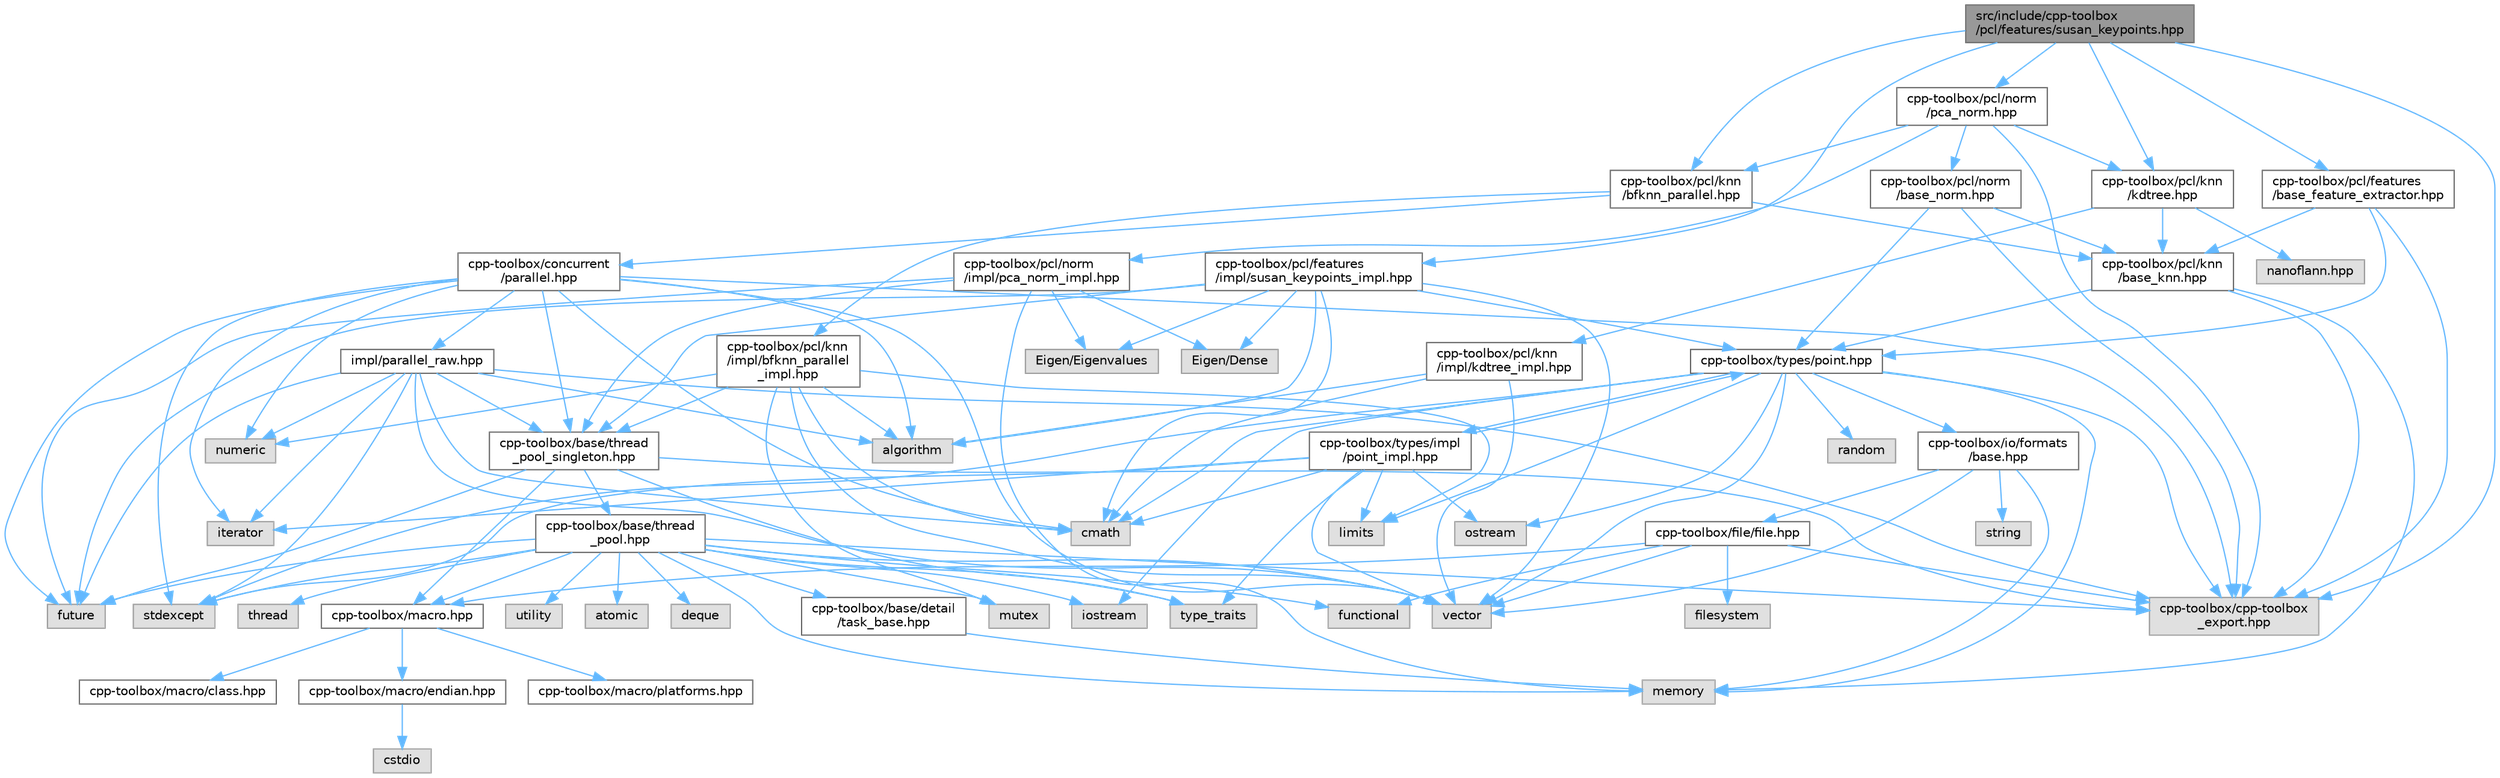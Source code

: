 digraph "src/include/cpp-toolbox/pcl/features/susan_keypoints.hpp"
{
 // LATEX_PDF_SIZE
  bgcolor="transparent";
  edge [fontname=Helvetica,fontsize=10,labelfontname=Helvetica,labelfontsize=10];
  node [fontname=Helvetica,fontsize=10,shape=box,height=0.2,width=0.4];
  Node1 [id="Node000001",label="src/include/cpp-toolbox\l/pcl/features/susan_keypoints.hpp",height=0.2,width=0.4,color="gray40", fillcolor="grey60", style="filled", fontcolor="black",tooltip=" "];
  Node1 -> Node2 [id="edge1_Node000001_Node000002",color="steelblue1",style="solid",tooltip=" "];
  Node2 [id="Node000002",label="cpp-toolbox/cpp-toolbox\l_export.hpp",height=0.2,width=0.4,color="grey60", fillcolor="#E0E0E0", style="filled",tooltip=" "];
  Node1 -> Node3 [id="edge2_Node000001_Node000003",color="steelblue1",style="solid",tooltip=" "];
  Node3 [id="Node000003",label="cpp-toolbox/pcl/features\l/base_feature_extractor.hpp",height=0.2,width=0.4,color="grey40", fillcolor="white", style="filled",URL="$base__feature__extractor_8hpp.html",tooltip=" "];
  Node3 -> Node2 [id="edge3_Node000003_Node000002",color="steelblue1",style="solid",tooltip=" "];
  Node3 -> Node4 [id="edge4_Node000003_Node000004",color="steelblue1",style="solid",tooltip=" "];
  Node4 [id="Node000004",label="cpp-toolbox/pcl/knn\l/base_knn.hpp",height=0.2,width=0.4,color="grey40", fillcolor="white", style="filled",URL="$base__knn_8hpp.html",tooltip=" "];
  Node4 -> Node5 [id="edge5_Node000004_Node000005",color="steelblue1",style="solid",tooltip=" "];
  Node5 [id="Node000005",label="memory",height=0.2,width=0.4,color="grey60", fillcolor="#E0E0E0", style="filled",tooltip=" "];
  Node4 -> Node2 [id="edge6_Node000004_Node000002",color="steelblue1",style="solid",tooltip=" "];
  Node4 -> Node6 [id="edge7_Node000004_Node000006",color="steelblue1",style="solid",tooltip=" "];
  Node6 [id="Node000006",label="cpp-toolbox/types/point.hpp",height=0.2,width=0.4,color="grey40", fillcolor="white", style="filled",URL="$point_8hpp.html",tooltip=" "];
  Node6 -> Node7 [id="edge8_Node000006_Node000007",color="steelblue1",style="solid",tooltip=" "];
  Node7 [id="Node000007",label="cmath",height=0.2,width=0.4,color="grey60", fillcolor="#E0E0E0", style="filled",tooltip=" "];
  Node6 -> Node8 [id="edge9_Node000006_Node000008",color="steelblue1",style="solid",tooltip=" "];
  Node8 [id="Node000008",label="iostream",height=0.2,width=0.4,color="grey60", fillcolor="#E0E0E0", style="filled",tooltip=" "];
  Node6 -> Node9 [id="edge10_Node000006_Node000009",color="steelblue1",style="solid",tooltip=" "];
  Node9 [id="Node000009",label="limits",height=0.2,width=0.4,color="grey60", fillcolor="#E0E0E0", style="filled",tooltip=" "];
  Node6 -> Node5 [id="edge11_Node000006_Node000005",color="steelblue1",style="solid",tooltip=" "];
  Node6 -> Node10 [id="edge12_Node000006_Node000010",color="steelblue1",style="solid",tooltip=" "];
  Node10 [id="Node000010",label="ostream",height=0.2,width=0.4,color="grey60", fillcolor="#E0E0E0", style="filled",tooltip=" "];
  Node6 -> Node11 [id="edge13_Node000006_Node000011",color="steelblue1",style="solid",tooltip=" "];
  Node11 [id="Node000011",label="random",height=0.2,width=0.4,color="grey60", fillcolor="#E0E0E0", style="filled",tooltip=" "];
  Node6 -> Node12 [id="edge14_Node000006_Node000012",color="steelblue1",style="solid",tooltip=" "];
  Node12 [id="Node000012",label="stdexcept",height=0.2,width=0.4,color="grey60", fillcolor="#E0E0E0", style="filled",tooltip=" "];
  Node6 -> Node13 [id="edge15_Node000006_Node000013",color="steelblue1",style="solid",tooltip=" "];
  Node13 [id="Node000013",label="vector",height=0.2,width=0.4,color="grey60", fillcolor="#E0E0E0", style="filled",tooltip=" "];
  Node6 -> Node2 [id="edge16_Node000006_Node000002",color="steelblue1",style="solid",tooltip=" "];
  Node6 -> Node14 [id="edge17_Node000006_Node000014",color="steelblue1",style="solid",tooltip=" "];
  Node14 [id="Node000014",label="cpp-toolbox/io/formats\l/base.hpp",height=0.2,width=0.4,color="grey40", fillcolor="white", style="filled",URL="$io_2formats_2base_8hpp.html",tooltip=" "];
  Node14 -> Node5 [id="edge18_Node000014_Node000005",color="steelblue1",style="solid",tooltip=" "];
  Node14 -> Node15 [id="edge19_Node000014_Node000015",color="steelblue1",style="solid",tooltip=" "];
  Node15 [id="Node000015",label="string",height=0.2,width=0.4,color="grey60", fillcolor="#E0E0E0", style="filled",tooltip=" "];
  Node14 -> Node13 [id="edge20_Node000014_Node000013",color="steelblue1",style="solid",tooltip=" "];
  Node14 -> Node16 [id="edge21_Node000014_Node000016",color="steelblue1",style="solid",tooltip=" "];
  Node16 [id="Node000016",label="cpp-toolbox/file/file.hpp",height=0.2,width=0.4,color="grey40", fillcolor="white", style="filled",URL="$file_8hpp.html",tooltip=" "];
  Node16 -> Node17 [id="edge22_Node000016_Node000017",color="steelblue1",style="solid",tooltip=" "];
  Node17 [id="Node000017",label="filesystem",height=0.2,width=0.4,color="grey60", fillcolor="#E0E0E0", style="filled",tooltip=" "];
  Node16 -> Node18 [id="edge23_Node000016_Node000018",color="steelblue1",style="solid",tooltip=" "];
  Node18 [id="Node000018",label="functional",height=0.2,width=0.4,color="grey60", fillcolor="#E0E0E0", style="filled",tooltip=" "];
  Node16 -> Node13 [id="edge24_Node000016_Node000013",color="steelblue1",style="solid",tooltip=" "];
  Node16 -> Node2 [id="edge25_Node000016_Node000002",color="steelblue1",style="solid",tooltip=" "];
  Node16 -> Node19 [id="edge26_Node000016_Node000019",color="steelblue1",style="solid",tooltip=" "];
  Node19 [id="Node000019",label="cpp-toolbox/macro.hpp",height=0.2,width=0.4,color="grey40", fillcolor="white", style="filled",URL="$macro_8hpp.html",tooltip="通用的编译器、平台、架构检测和实用宏定义 / Common macros for compiler, platform, architecture detection and utility macro..."];
  Node19 -> Node20 [id="edge27_Node000019_Node000020",color="steelblue1",style="solid",tooltip=" "];
  Node20 [id="Node000020",label="cpp-toolbox/macro/class.hpp",height=0.2,width=0.4,color="grey40", fillcolor="white", style="filled",URL="$class_8hpp.html",tooltip=" "];
  Node19 -> Node21 [id="edge28_Node000019_Node000021",color="steelblue1",style="solid",tooltip=" "];
  Node21 [id="Node000021",label="cpp-toolbox/macro/endian.hpp",height=0.2,width=0.4,color="grey40", fillcolor="white", style="filled",URL="$endian_8hpp.html",tooltip=" "];
  Node21 -> Node22 [id="edge29_Node000021_Node000022",color="steelblue1",style="solid",tooltip=" "];
  Node22 [id="Node000022",label="cstdio",height=0.2,width=0.4,color="grey60", fillcolor="#E0E0E0", style="filled",tooltip=" "];
  Node19 -> Node23 [id="edge30_Node000019_Node000023",color="steelblue1",style="solid",tooltip=" "];
  Node23 [id="Node000023",label="cpp-toolbox/macro/platforms.hpp",height=0.2,width=0.4,color="grey40", fillcolor="white", style="filled",URL="$platforms_8hpp.html",tooltip=" "];
  Node6 -> Node24 [id="edge31_Node000006_Node000024",color="steelblue1",style="solid",tooltip=" "];
  Node24 [id="Node000024",label="cpp-toolbox/types/impl\l/point_impl.hpp",height=0.2,width=0.4,color="grey40", fillcolor="white", style="filled",URL="$point__impl_8hpp.html",tooltip=" "];
  Node24 -> Node7 [id="edge32_Node000024_Node000007",color="steelblue1",style="solid",tooltip=" "];
  Node24 -> Node25 [id="edge33_Node000024_Node000025",color="steelblue1",style="solid",tooltip=" "];
  Node25 [id="Node000025",label="iterator",height=0.2,width=0.4,color="grey60", fillcolor="#E0E0E0", style="filled",tooltip=" "];
  Node24 -> Node9 [id="edge34_Node000024_Node000009",color="steelblue1",style="solid",tooltip=" "];
  Node24 -> Node10 [id="edge35_Node000024_Node000010",color="steelblue1",style="solid",tooltip=" "];
  Node24 -> Node12 [id="edge36_Node000024_Node000012",color="steelblue1",style="solid",tooltip=" "];
  Node24 -> Node26 [id="edge37_Node000024_Node000026",color="steelblue1",style="solid",tooltip=" "];
  Node26 [id="Node000026",label="type_traits",height=0.2,width=0.4,color="grey60", fillcolor="#E0E0E0", style="filled",tooltip=" "];
  Node24 -> Node13 [id="edge38_Node000024_Node000013",color="steelblue1",style="solid",tooltip=" "];
  Node24 -> Node6 [id="edge39_Node000024_Node000006",color="steelblue1",style="solid",tooltip=" "];
  Node3 -> Node6 [id="edge40_Node000003_Node000006",color="steelblue1",style="solid",tooltip=" "];
  Node1 -> Node27 [id="edge41_Node000001_Node000027",color="steelblue1",style="solid",tooltip=" "];
  Node27 [id="Node000027",label="cpp-toolbox/pcl/norm\l/pca_norm.hpp",height=0.2,width=0.4,color="grey40", fillcolor="white", style="filled",URL="$pca__norm_8hpp.html",tooltip=" "];
  Node27 -> Node2 [id="edge42_Node000027_Node000002",color="steelblue1",style="solid",tooltip=" "];
  Node27 -> Node28 [id="edge43_Node000027_Node000028",color="steelblue1",style="solid",tooltip=" "];
  Node28 [id="Node000028",label="cpp-toolbox/pcl/knn\l/bfknn_parallel.hpp",height=0.2,width=0.4,color="grey40", fillcolor="white", style="filled",URL="$bfknn__parallel_8hpp.html",tooltip=" "];
  Node28 -> Node29 [id="edge44_Node000028_Node000029",color="steelblue1",style="solid",tooltip=" "];
  Node29 [id="Node000029",label="cpp-toolbox/concurrent\l/parallel.hpp",height=0.2,width=0.4,color="grey40", fillcolor="white", style="filled",URL="$parallel_8hpp.html",tooltip=" "];
  Node29 -> Node30 [id="edge45_Node000029_Node000030",color="steelblue1",style="solid",tooltip=" "];
  Node30 [id="Node000030",label="algorithm",height=0.2,width=0.4,color="grey60", fillcolor="#E0E0E0", style="filled",tooltip=" "];
  Node29 -> Node7 [id="edge46_Node000029_Node000007",color="steelblue1",style="solid",tooltip=" "];
  Node29 -> Node31 [id="edge47_Node000029_Node000031",color="steelblue1",style="solid",tooltip=" "];
  Node31 [id="Node000031",label="future",height=0.2,width=0.4,color="grey60", fillcolor="#E0E0E0", style="filled",tooltip=" "];
  Node29 -> Node25 [id="edge48_Node000029_Node000025",color="steelblue1",style="solid",tooltip=" "];
  Node29 -> Node32 [id="edge49_Node000029_Node000032",color="steelblue1",style="solid",tooltip=" "];
  Node32 [id="Node000032",label="numeric",height=0.2,width=0.4,color="grey60", fillcolor="#E0E0E0", style="filled",tooltip=" "];
  Node29 -> Node12 [id="edge50_Node000029_Node000012",color="steelblue1",style="solid",tooltip=" "];
  Node29 -> Node13 [id="edge51_Node000029_Node000013",color="steelblue1",style="solid",tooltip=" "];
  Node29 -> Node2 [id="edge52_Node000029_Node000002",color="steelblue1",style="solid",tooltip=" "];
  Node29 -> Node33 [id="edge53_Node000029_Node000033",color="steelblue1",style="solid",tooltip=" "];
  Node33 [id="Node000033",label="cpp-toolbox/base/thread\l_pool_singleton.hpp",height=0.2,width=0.4,color="grey40", fillcolor="white", style="filled",URL="$thread__pool__singleton_8hpp.html",tooltip=" "];
  Node33 -> Node31 [id="edge54_Node000033_Node000031",color="steelblue1",style="solid",tooltip=" "];
  Node33 -> Node26 [id="edge55_Node000033_Node000026",color="steelblue1",style="solid",tooltip=" "];
  Node33 -> Node2 [id="edge56_Node000033_Node000002",color="steelblue1",style="solid",tooltip=" "];
  Node33 -> Node19 [id="edge57_Node000033_Node000019",color="steelblue1",style="solid",tooltip=" "];
  Node33 -> Node34 [id="edge58_Node000033_Node000034",color="steelblue1",style="solid",tooltip=" "];
  Node34 [id="Node000034",label="cpp-toolbox/base/thread\l_pool.hpp",height=0.2,width=0.4,color="grey40", fillcolor="white", style="filled",URL="$thread__pool_8hpp.html",tooltip=" "];
  Node34 -> Node35 [id="edge59_Node000034_Node000035",color="steelblue1",style="solid",tooltip=" "];
  Node35 [id="Node000035",label="atomic",height=0.2,width=0.4,color="grey60", fillcolor="#E0E0E0", style="filled",tooltip=" "];
  Node34 -> Node36 [id="edge60_Node000034_Node000036",color="steelblue1",style="solid",tooltip=" "];
  Node36 [id="Node000036",label="deque",height=0.2,width=0.4,color="grey60", fillcolor="#E0E0E0", style="filled",tooltip=" "];
  Node34 -> Node18 [id="edge61_Node000034_Node000018",color="steelblue1",style="solid",tooltip=" "];
  Node34 -> Node31 [id="edge62_Node000034_Node000031",color="steelblue1",style="solid",tooltip=" "];
  Node34 -> Node8 [id="edge63_Node000034_Node000008",color="steelblue1",style="solid",tooltip=" "];
  Node34 -> Node5 [id="edge64_Node000034_Node000005",color="steelblue1",style="solid",tooltip=" "];
  Node34 -> Node37 [id="edge65_Node000034_Node000037",color="steelblue1",style="solid",tooltip=" "];
  Node37 [id="Node000037",label="mutex",height=0.2,width=0.4,color="grey60", fillcolor="#E0E0E0", style="filled",tooltip=" "];
  Node34 -> Node12 [id="edge66_Node000034_Node000012",color="steelblue1",style="solid",tooltip=" "];
  Node34 -> Node38 [id="edge67_Node000034_Node000038",color="steelblue1",style="solid",tooltip=" "];
  Node38 [id="Node000038",label="thread",height=0.2,width=0.4,color="grey60", fillcolor="#E0E0E0", style="filled",tooltip=" "];
  Node34 -> Node26 [id="edge68_Node000034_Node000026",color="steelblue1",style="solid",tooltip=" "];
  Node34 -> Node39 [id="edge69_Node000034_Node000039",color="steelblue1",style="solid",tooltip=" "];
  Node39 [id="Node000039",label="utility",height=0.2,width=0.4,color="grey60", fillcolor="#E0E0E0", style="filled",tooltip=" "];
  Node34 -> Node13 [id="edge70_Node000034_Node000013",color="steelblue1",style="solid",tooltip=" "];
  Node34 -> Node40 [id="edge71_Node000034_Node000040",color="steelblue1",style="solid",tooltip=" "];
  Node40 [id="Node000040",label="cpp-toolbox/base/detail\l/task_base.hpp",height=0.2,width=0.4,color="grey40", fillcolor="white", style="filled",URL="$task__base_8hpp.html",tooltip=" "];
  Node40 -> Node5 [id="edge72_Node000040_Node000005",color="steelblue1",style="solid",tooltip=" "];
  Node34 -> Node2 [id="edge73_Node000034_Node000002",color="steelblue1",style="solid",tooltip=" "];
  Node34 -> Node19 [id="edge74_Node000034_Node000019",color="steelblue1",style="solid",tooltip=" "];
  Node29 -> Node41 [id="edge75_Node000029_Node000041",color="steelblue1",style="solid",tooltip=" "];
  Node41 [id="Node000041",label="impl/parallel_raw.hpp",height=0.2,width=0.4,color="grey40", fillcolor="white", style="filled",URL="$parallel__raw_8hpp.html",tooltip=" "];
  Node41 -> Node30 [id="edge76_Node000041_Node000030",color="steelblue1",style="solid",tooltip=" "];
  Node41 -> Node7 [id="edge77_Node000041_Node000007",color="steelblue1",style="solid",tooltip=" "];
  Node41 -> Node31 [id="edge78_Node000041_Node000031",color="steelblue1",style="solid",tooltip=" "];
  Node41 -> Node25 [id="edge79_Node000041_Node000025",color="steelblue1",style="solid",tooltip=" "];
  Node41 -> Node32 [id="edge80_Node000041_Node000032",color="steelblue1",style="solid",tooltip=" "];
  Node41 -> Node12 [id="edge81_Node000041_Node000012",color="steelblue1",style="solid",tooltip=" "];
  Node41 -> Node13 [id="edge82_Node000041_Node000013",color="steelblue1",style="solid",tooltip=" "];
  Node41 -> Node33 [id="edge83_Node000041_Node000033",color="steelblue1",style="solid",tooltip=" "];
  Node41 -> Node2 [id="edge84_Node000041_Node000002",color="steelblue1",style="solid",tooltip=" "];
  Node28 -> Node4 [id="edge85_Node000028_Node000004",color="steelblue1",style="solid",tooltip=" "];
  Node28 -> Node42 [id="edge86_Node000028_Node000042",color="steelblue1",style="solid",tooltip=" "];
  Node42 [id="Node000042",label="cpp-toolbox/pcl/knn\l/impl/bfknn_parallel\l_impl.hpp",height=0.2,width=0.4,color="grey40", fillcolor="white", style="filled",URL="$bfknn__parallel__impl_8hpp.html",tooltip=" "];
  Node42 -> Node30 [id="edge87_Node000042_Node000030",color="steelblue1",style="solid",tooltip=" "];
  Node42 -> Node7 [id="edge88_Node000042_Node000007",color="steelblue1",style="solid",tooltip=" "];
  Node42 -> Node9 [id="edge89_Node000042_Node000009",color="steelblue1",style="solid",tooltip=" "];
  Node42 -> Node37 [id="edge90_Node000042_Node000037",color="steelblue1",style="solid",tooltip=" "];
  Node42 -> Node32 [id="edge91_Node000042_Node000032",color="steelblue1",style="solid",tooltip=" "];
  Node42 -> Node13 [id="edge92_Node000042_Node000013",color="steelblue1",style="solid",tooltip=" "];
  Node42 -> Node33 [id="edge93_Node000042_Node000033",color="steelblue1",style="solid",tooltip=" "];
  Node27 -> Node43 [id="edge94_Node000027_Node000043",color="steelblue1",style="solid",tooltip=" "];
  Node43 [id="Node000043",label="cpp-toolbox/pcl/knn\l/kdtree.hpp",height=0.2,width=0.4,color="grey40", fillcolor="white", style="filled",URL="$kdtree_8hpp.html",tooltip=" "];
  Node43 -> Node4 [id="edge95_Node000043_Node000004",color="steelblue1",style="solid",tooltip=" "];
  Node43 -> Node44 [id="edge96_Node000043_Node000044",color="steelblue1",style="solid",tooltip=" "];
  Node44 [id="Node000044",label="nanoflann.hpp",height=0.2,width=0.4,color="grey60", fillcolor="#E0E0E0", style="filled",tooltip=" "];
  Node43 -> Node45 [id="edge97_Node000043_Node000045",color="steelblue1",style="solid",tooltip=" "];
  Node45 [id="Node000045",label="cpp-toolbox/pcl/knn\l/impl/kdtree_impl.hpp",height=0.2,width=0.4,color="grey40", fillcolor="white", style="filled",URL="$kdtree__impl_8hpp.html",tooltip=" "];
  Node45 -> Node30 [id="edge98_Node000045_Node000030",color="steelblue1",style="solid",tooltip=" "];
  Node45 -> Node7 [id="edge99_Node000045_Node000007",color="steelblue1",style="solid",tooltip=" "];
  Node45 -> Node13 [id="edge100_Node000045_Node000013",color="steelblue1",style="solid",tooltip=" "];
  Node27 -> Node46 [id="edge101_Node000027_Node000046",color="steelblue1",style="solid",tooltip=" "];
  Node46 [id="Node000046",label="cpp-toolbox/pcl/norm\l/base_norm.hpp",height=0.2,width=0.4,color="grey40", fillcolor="white", style="filled",URL="$base__norm_8hpp.html",tooltip=" "];
  Node46 -> Node2 [id="edge102_Node000046_Node000002",color="steelblue1",style="solid",tooltip=" "];
  Node46 -> Node4 [id="edge103_Node000046_Node000004",color="steelblue1",style="solid",tooltip=" "];
  Node46 -> Node6 [id="edge104_Node000046_Node000006",color="steelblue1",style="solid",tooltip=" "];
  Node27 -> Node47 [id="edge105_Node000027_Node000047",color="steelblue1",style="solid",tooltip=" "];
  Node47 [id="Node000047",label="cpp-toolbox/pcl/norm\l/impl/pca_norm_impl.hpp",height=0.2,width=0.4,color="grey40", fillcolor="white", style="filled",URL="$pca__norm__impl_8hpp.html",tooltip=" "];
  Node47 -> Node48 [id="edge106_Node000047_Node000048",color="steelblue1",style="solid",tooltip=" "];
  Node48 [id="Node000048",label="Eigen/Dense",height=0.2,width=0.4,color="grey60", fillcolor="#E0E0E0", style="filled",tooltip=" "];
  Node47 -> Node49 [id="edge107_Node000047_Node000049",color="steelblue1",style="solid",tooltip=" "];
  Node49 [id="Node000049",label="Eigen/Eigenvalues",height=0.2,width=0.4,color="grey60", fillcolor="#E0E0E0", style="filled",tooltip=" "];
  Node47 -> Node33 [id="edge108_Node000047_Node000033",color="steelblue1",style="solid",tooltip=" "];
  Node47 -> Node31 [id="edge109_Node000047_Node000031",color="steelblue1",style="solid",tooltip=" "];
  Node47 -> Node5 [id="edge110_Node000047_Node000005",color="steelblue1",style="solid",tooltip=" "];
  Node1 -> Node43 [id="edge111_Node000001_Node000043",color="steelblue1",style="solid",tooltip=" "];
  Node1 -> Node28 [id="edge112_Node000001_Node000028",color="steelblue1",style="solid",tooltip=" "];
  Node1 -> Node50 [id="edge113_Node000001_Node000050",color="steelblue1",style="solid",tooltip=" "];
  Node50 [id="Node000050",label="cpp-toolbox/pcl/features\l/impl/susan_keypoints_impl.hpp",height=0.2,width=0.4,color="grey40", fillcolor="white", style="filled",URL="$susan__keypoints__impl_8hpp.html",tooltip=" "];
  Node50 -> Node33 [id="edge114_Node000050_Node000033",color="steelblue1",style="solid",tooltip=" "];
  Node50 -> Node6 [id="edge115_Node000050_Node000006",color="steelblue1",style="solid",tooltip=" "];
  Node50 -> Node48 [id="edge116_Node000050_Node000048",color="steelblue1",style="solid",tooltip=" "];
  Node50 -> Node49 [id="edge117_Node000050_Node000049",color="steelblue1",style="solid",tooltip=" "];
  Node50 -> Node30 [id="edge118_Node000050_Node000030",color="steelblue1",style="solid",tooltip=" "];
  Node50 -> Node7 [id="edge119_Node000050_Node000007",color="steelblue1",style="solid",tooltip=" "];
  Node50 -> Node31 [id="edge120_Node000050_Node000031",color="steelblue1",style="solid",tooltip=" "];
  Node50 -> Node13 [id="edge121_Node000050_Node000013",color="steelblue1",style="solid",tooltip=" "];
}
